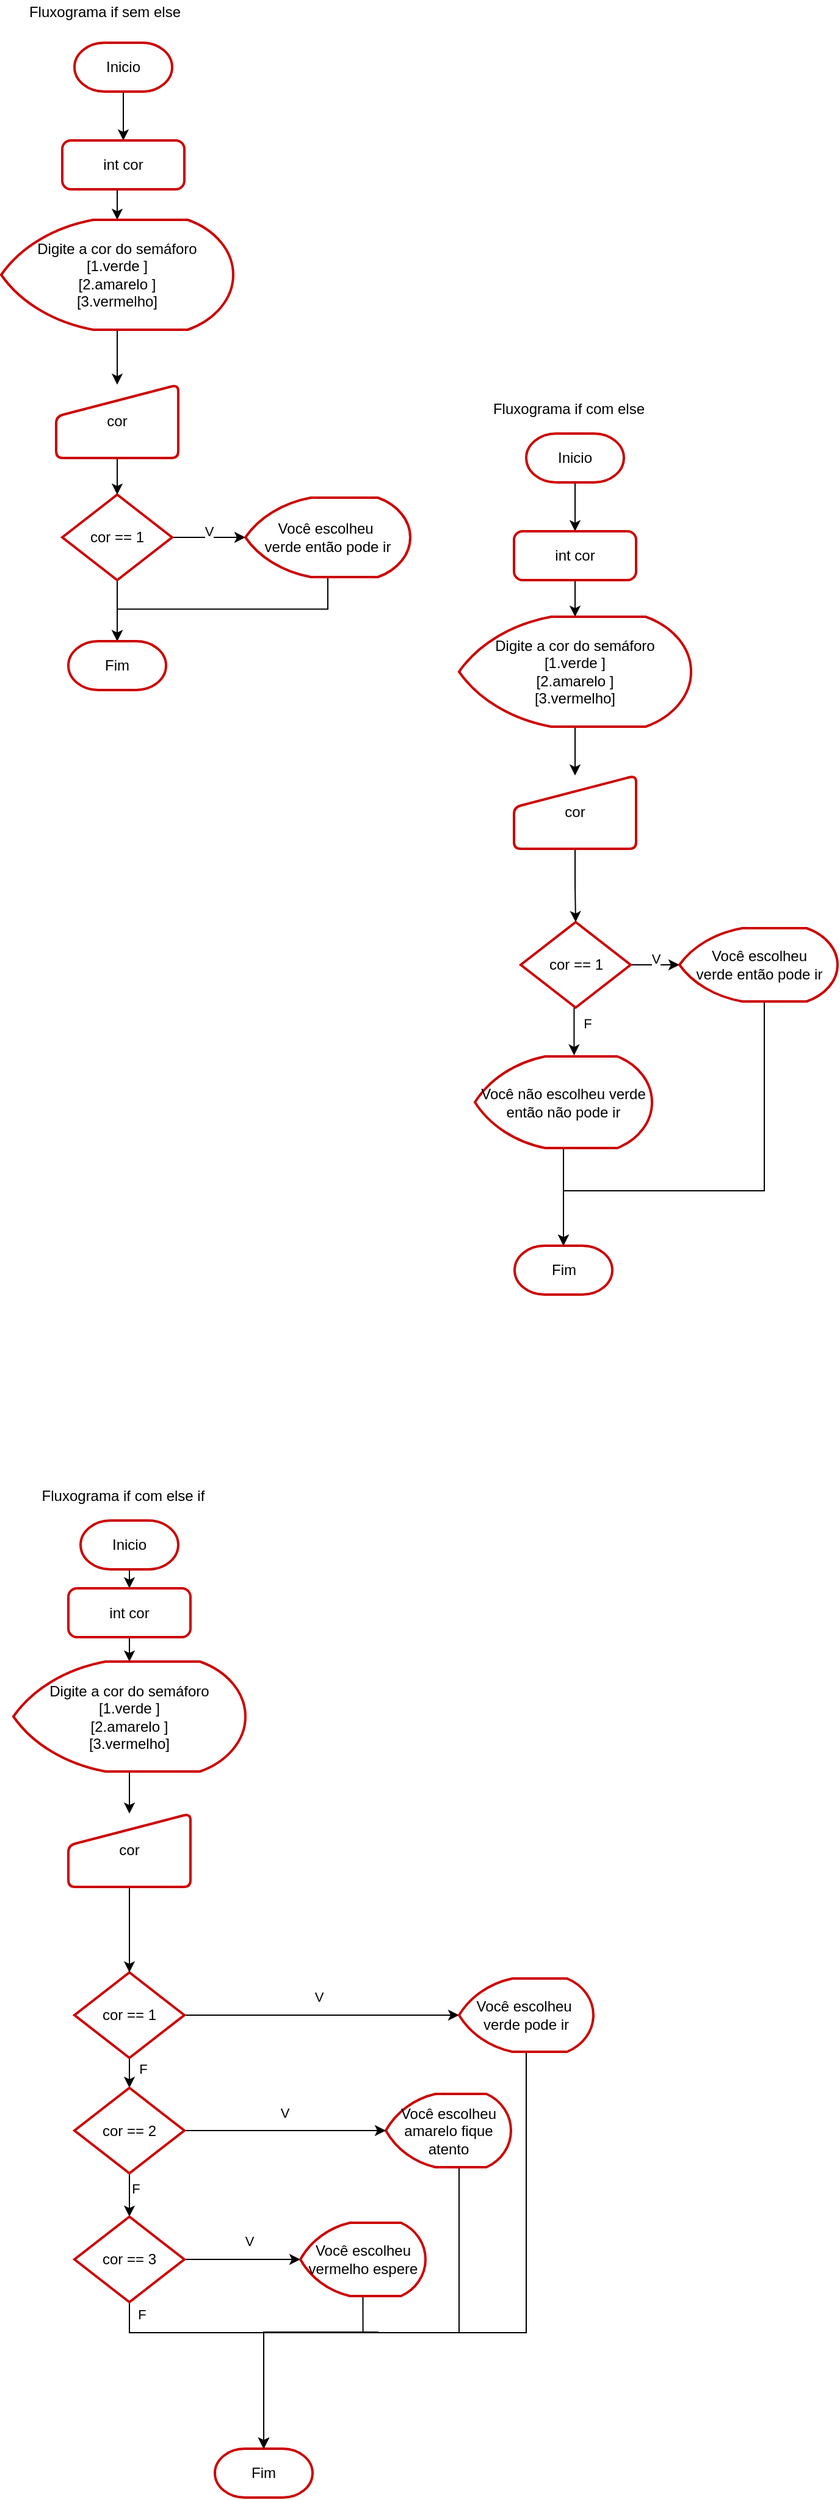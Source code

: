 <mxfile version="20.2.3" type="device"><diagram id="6Oxq-4OMvS7CCqNjqTSu" name="Página-1"><mxGraphModel dx="1052" dy="786" grid="1" gridSize="10" guides="1" tooltips="1" connect="1" arrows="1" fold="1" page="1" pageScale="1" pageWidth="827" pageHeight="1169" math="0" shadow="0"><root><mxCell id="0"/><mxCell id="1" parent="0"/><mxCell id="FoMrH34p4FBHEabqEV6g-11" style="edgeStyle=orthogonalEdgeStyle;rounded=0;orthogonalLoop=1;jettySize=auto;html=1;exitX=0.5;exitY=1;exitDx=0;exitDy=0;exitPerimeter=0;entryX=0.5;entryY=0;entryDx=0;entryDy=0;" edge="1" parent="1" source="FoMrH34p4FBHEabqEV6g-1" target="FoMrH34p4FBHEabqEV6g-5"><mxGeometry relative="1" as="geometry"/></mxCell><mxCell id="FoMrH34p4FBHEabqEV6g-1" value="&lt;font style=&quot;vertical-align: inherit;&quot;&gt;&lt;font style=&quot;vertical-align: inherit;&quot;&gt;Inicio&lt;/font&gt;&lt;/font&gt;" style="strokeWidth=2;html=1;shape=mxgraph.flowchart.terminator;whiteSpace=wrap;strokeColor=#CC0000;" vertex="1" parent="1"><mxGeometry x="185" y="50" width="80" height="40" as="geometry"/></mxCell><mxCell id="FoMrH34p4FBHEabqEV6g-2" value="&lt;font style=&quot;vertical-align: inherit;&quot;&gt;&lt;font style=&quot;vertical-align: inherit;&quot;&gt;Fluxograma if sem else&lt;/font&gt;&lt;/font&gt;" style="text;html=1;strokeColor=none;fillColor=none;align=center;verticalAlign=middle;whiteSpace=wrap;rounded=0;" vertex="1" parent="1"><mxGeometry x="135" y="15" width="150" height="20" as="geometry"/></mxCell><mxCell id="FoMrH34p4FBHEabqEV6g-12" style="edgeStyle=orthogonalEdgeStyle;rounded=0;orthogonalLoop=1;jettySize=auto;html=1;exitX=0.5;exitY=1;exitDx=0;exitDy=0;entryX=0.5;entryY=0;entryDx=0;entryDy=0;entryPerimeter=0;" edge="1" parent="1" source="FoMrH34p4FBHEabqEV6g-5" target="FoMrH34p4FBHEabqEV6g-6"><mxGeometry relative="1" as="geometry"/></mxCell><mxCell id="FoMrH34p4FBHEabqEV6g-5" value="&lt;font style=&quot;vertical-align: inherit;&quot;&gt;&lt;font style=&quot;vertical-align: inherit;&quot;&gt;int cor&lt;/font&gt;&lt;/font&gt;" style="rounded=1;whiteSpace=wrap;html=1;absoluteArcSize=1;arcSize=14;strokeWidth=2;strokeColor=#CC0000;" vertex="1" parent="1"><mxGeometry x="175" y="130" width="100" height="40" as="geometry"/></mxCell><mxCell id="FoMrH34p4FBHEabqEV6g-13" style="edgeStyle=orthogonalEdgeStyle;rounded=0;orthogonalLoop=1;jettySize=auto;html=1;exitX=0.5;exitY=1;exitDx=0;exitDy=0;exitPerimeter=0;entryX=0.5;entryY=0;entryDx=0;entryDy=0;" edge="1" parent="1" source="FoMrH34p4FBHEabqEV6g-6" target="FoMrH34p4FBHEabqEV6g-59"><mxGeometry relative="1" as="geometry"/></mxCell><mxCell id="FoMrH34p4FBHEabqEV6g-6" value="&lt;font style=&quot;vertical-align: inherit;&quot;&gt;&lt;font style=&quot;vertical-align: inherit;&quot;&gt;&lt;font style=&quot;vertical-align: inherit;&quot;&gt;&lt;font style=&quot;vertical-align: inherit;&quot;&gt;Digite a cor do semáforo&lt;br&gt;[1.verde ]&lt;br&gt;[2.amarelo ]&lt;br&gt;[3.vermelho]&lt;/font&gt;&lt;/font&gt;&lt;/font&gt;&lt;/font&gt;" style="strokeWidth=2;html=1;shape=mxgraph.flowchart.display;whiteSpace=wrap;strokeColor=#CC0000;" vertex="1" parent="1"><mxGeometry x="125" y="195" width="190" height="90" as="geometry"/></mxCell><mxCell id="FoMrH34p4FBHEabqEV6g-14" value="&lt;font style=&quot;vertical-align: inherit;&quot;&gt;&lt;font style=&quot;vertical-align: inherit;&quot;&gt;V&lt;/font&gt;&lt;/font&gt;" style="edgeStyle=orthogonalEdgeStyle;rounded=0;orthogonalLoop=1;jettySize=auto;html=1;exitX=1;exitY=0.5;exitDx=0;exitDy=0;exitPerimeter=0;entryX=0;entryY=0.5;entryDx=0;entryDy=0;entryPerimeter=0;" edge="1" parent="1" source="FoMrH34p4FBHEabqEV6g-7" target="FoMrH34p4FBHEabqEV6g-8"><mxGeometry y="5" relative="1" as="geometry"><mxPoint as="offset"/></mxGeometry></mxCell><mxCell id="FoMrH34p4FBHEabqEV6g-15" style="edgeStyle=orthogonalEdgeStyle;rounded=0;orthogonalLoop=1;jettySize=auto;html=1;exitX=0.5;exitY=1;exitDx=0;exitDy=0;exitPerimeter=0;" edge="1" parent="1" source="FoMrH34p4FBHEabqEV6g-7" target="FoMrH34p4FBHEabqEV6g-9"><mxGeometry relative="1" as="geometry"/></mxCell><mxCell id="FoMrH34p4FBHEabqEV6g-7" value="&lt;font style=&quot;vertical-align: inherit;&quot;&gt;&lt;font style=&quot;vertical-align: inherit;&quot;&gt;cor == 1&lt;/font&gt;&lt;/font&gt;" style="strokeWidth=2;html=1;shape=mxgraph.flowchart.decision;whiteSpace=wrap;strokeColor=#CC0000;" vertex="1" parent="1"><mxGeometry x="175" y="420" width="90" height="70" as="geometry"/></mxCell><mxCell id="FoMrH34p4FBHEabqEV6g-16" style="edgeStyle=orthogonalEdgeStyle;rounded=0;orthogonalLoop=1;jettySize=auto;html=1;exitX=0.5;exitY=1;exitDx=0;exitDy=0;exitPerimeter=0;entryX=0.5;entryY=0;entryDx=0;entryDy=0;entryPerimeter=0;" edge="1" parent="1" source="FoMrH34p4FBHEabqEV6g-8" target="FoMrH34p4FBHEabqEV6g-9"><mxGeometry relative="1" as="geometry"/></mxCell><mxCell id="FoMrH34p4FBHEabqEV6g-8" value="&lt;font style=&quot;vertical-align: inherit;&quot;&gt;&lt;font style=&quot;vertical-align: inherit;&quot;&gt;Você escolheu&amp;nbsp;&lt;br&gt;verde então pode ir&lt;/font&gt;&lt;/font&gt;" style="strokeWidth=2;html=1;shape=mxgraph.flowchart.display;whiteSpace=wrap;strokeColor=#CC0000;" vertex="1" parent="1"><mxGeometry x="325" y="422.5" width="135" height="65" as="geometry"/></mxCell><mxCell id="FoMrH34p4FBHEabqEV6g-9" value="&lt;font style=&quot;vertical-align: inherit;&quot;&gt;&lt;font style=&quot;vertical-align: inherit;&quot;&gt;&lt;font style=&quot;vertical-align: inherit;&quot;&gt;&lt;font style=&quot;vertical-align: inherit;&quot;&gt;Fim&lt;/font&gt;&lt;/font&gt;&lt;/font&gt;&lt;/font&gt;" style="strokeWidth=2;html=1;shape=mxgraph.flowchart.terminator;whiteSpace=wrap;strokeColor=#CC0000;" vertex="1" parent="1"><mxGeometry x="180" y="540" width="80" height="40" as="geometry"/></mxCell><mxCell id="FoMrH34p4FBHEabqEV6g-17" style="edgeStyle=orthogonalEdgeStyle;rounded=0;orthogonalLoop=1;jettySize=auto;html=1;exitX=0.5;exitY=1;exitDx=0;exitDy=0;exitPerimeter=0;entryX=0.5;entryY=0;entryDx=0;entryDy=0;" edge="1" source="FoMrH34p4FBHEabqEV6g-18" target="FoMrH34p4FBHEabqEV6g-21" parent="1"><mxGeometry relative="1" as="geometry"/></mxCell><mxCell id="FoMrH34p4FBHEabqEV6g-18" value="&lt;font style=&quot;vertical-align: inherit;&quot;&gt;&lt;font style=&quot;vertical-align: inherit;&quot;&gt;Inicio&lt;/font&gt;&lt;/font&gt;" style="strokeWidth=2;html=1;shape=mxgraph.flowchart.terminator;whiteSpace=wrap;strokeColor=#CC0000;" vertex="1" parent="1"><mxGeometry x="555" y="370" width="80" height="40" as="geometry"/></mxCell><mxCell id="FoMrH34p4FBHEabqEV6g-19" value="&lt;font style=&quot;vertical-align: inherit;&quot;&gt;&lt;font style=&quot;vertical-align: inherit;&quot;&gt;&lt;font style=&quot;vertical-align: inherit;&quot;&gt;&lt;font style=&quot;vertical-align: inherit;&quot;&gt;Fluxograma if com else&lt;/font&gt;&lt;/font&gt;&lt;/font&gt;&lt;/font&gt;" style="text;html=1;strokeColor=none;fillColor=none;align=center;verticalAlign=middle;whiteSpace=wrap;rounded=0;" vertex="1" parent="1"><mxGeometry x="515" y="340" width="150" height="20" as="geometry"/></mxCell><mxCell id="FoMrH34p4FBHEabqEV6g-20" style="edgeStyle=orthogonalEdgeStyle;rounded=0;orthogonalLoop=1;jettySize=auto;html=1;exitX=0.5;exitY=1;exitDx=0;exitDy=0;entryX=0.5;entryY=0;entryDx=0;entryDy=0;entryPerimeter=0;" edge="1" source="FoMrH34p4FBHEabqEV6g-21" target="FoMrH34p4FBHEabqEV6g-23" parent="1"><mxGeometry relative="1" as="geometry"/></mxCell><mxCell id="FoMrH34p4FBHEabqEV6g-21" value="&lt;font style=&quot;vertical-align: inherit;&quot;&gt;&lt;font style=&quot;vertical-align: inherit;&quot;&gt;int cor&lt;/font&gt;&lt;/font&gt;" style="rounded=1;whiteSpace=wrap;html=1;absoluteArcSize=1;arcSize=14;strokeWidth=2;strokeColor=#CC0000;" vertex="1" parent="1"><mxGeometry x="545" y="450" width="100" height="40" as="geometry"/></mxCell><mxCell id="FoMrH34p4FBHEabqEV6g-70" style="edgeStyle=orthogonalEdgeStyle;rounded=0;orthogonalLoop=1;jettySize=auto;html=1;exitX=0.5;exitY=1;exitDx=0;exitDy=0;exitPerimeter=0;" edge="1" parent="1" source="FoMrH34p4FBHEabqEV6g-23" target="FoMrH34p4FBHEabqEV6g-69"><mxGeometry relative="1" as="geometry"/></mxCell><mxCell id="FoMrH34p4FBHEabqEV6g-23" value="&lt;font style=&quot;vertical-align: inherit;&quot;&gt;&lt;font style=&quot;vertical-align: inherit;&quot;&gt;&lt;font style=&quot;vertical-align: inherit;&quot;&gt;&lt;font style=&quot;vertical-align: inherit;&quot;&gt;Digite a cor do semáforo&lt;br&gt;[1.verde ]&lt;br&gt;[2.amarelo ]&lt;br&gt;[3.vermelho]&lt;/font&gt;&lt;/font&gt;&lt;/font&gt;&lt;/font&gt;" style="strokeWidth=2;html=1;shape=mxgraph.flowchart.display;whiteSpace=wrap;strokeColor=#CC0000;" vertex="1" parent="1"><mxGeometry x="500" y="520" width="190" height="90" as="geometry"/></mxCell><mxCell id="FoMrH34p4FBHEabqEV6g-24" value="&lt;font style=&quot;vertical-align: inherit;&quot;&gt;&lt;font style=&quot;vertical-align: inherit;&quot;&gt;V&lt;/font&gt;&lt;/font&gt;" style="edgeStyle=orthogonalEdgeStyle;rounded=0;orthogonalLoop=1;jettySize=auto;html=1;exitX=1;exitY=0.5;exitDx=0;exitDy=0;exitPerimeter=0;entryX=0;entryY=0.5;entryDx=0;entryDy=0;entryPerimeter=0;" edge="1" source="FoMrH34p4FBHEabqEV6g-26" target="FoMrH34p4FBHEabqEV6g-28" parent="1"><mxGeometry y="5" relative="1" as="geometry"><mxPoint as="offset"/></mxGeometry></mxCell><mxCell id="FoMrH34p4FBHEabqEV6g-31" value="&lt;font style=&quot;vertical-align: inherit;&quot;&gt;&lt;font style=&quot;vertical-align: inherit;&quot;&gt;F&lt;/font&gt;&lt;/font&gt;" style="edgeStyle=orthogonalEdgeStyle;rounded=0;orthogonalLoop=1;jettySize=auto;html=1;exitX=0.5;exitY=1;exitDx=0;exitDy=0;exitPerimeter=0;entryX=0.56;entryY=-0.011;entryDx=0;entryDy=0;entryPerimeter=0;" edge="1" parent="1" source="FoMrH34p4FBHEabqEV6g-26" target="FoMrH34p4FBHEabqEV6g-30"><mxGeometry x="-0.313" y="11" relative="1" as="geometry"><mxPoint as="offset"/></mxGeometry></mxCell><mxCell id="FoMrH34p4FBHEabqEV6g-26" value="&lt;font style=&quot;vertical-align: inherit;&quot;&gt;&lt;font style=&quot;vertical-align: inherit;&quot;&gt;cor == 1&lt;/font&gt;&lt;/font&gt;" style="strokeWidth=2;html=1;shape=mxgraph.flowchart.decision;whiteSpace=wrap;strokeColor=#CC0000;" vertex="1" parent="1"><mxGeometry x="550.5" y="770" width="90" height="70" as="geometry"/></mxCell><mxCell id="FoMrH34p4FBHEabqEV6g-33" style="edgeStyle=orthogonalEdgeStyle;rounded=0;orthogonalLoop=1;jettySize=auto;html=1;exitX=0.5;exitY=1;exitDx=0;exitDy=0;exitPerimeter=0;entryX=0.5;entryY=0;entryDx=0;entryDy=0;entryPerimeter=0;" edge="1" parent="1" source="FoMrH34p4FBHEabqEV6g-28" target="FoMrH34p4FBHEabqEV6g-29"><mxGeometry relative="1" as="geometry"><Array as="points"><mxPoint x="750" y="835"/><mxPoint x="750" y="990"/><mxPoint x="585" y="990"/></Array></mxGeometry></mxCell><mxCell id="FoMrH34p4FBHEabqEV6g-28" value="&lt;font style=&quot;vertical-align: inherit;&quot;&gt;&lt;font style=&quot;vertical-align: inherit;&quot;&gt;Você escolheu&lt;br&gt;verde então pode ir&lt;/font&gt;&lt;/font&gt;" style="strokeWidth=2;html=1;shape=mxgraph.flowchart.display;whiteSpace=wrap;strokeColor=#CC0000;" vertex="1" parent="1"><mxGeometry x="680.5" y="775" width="129.5" height="60" as="geometry"/></mxCell><mxCell id="FoMrH34p4FBHEabqEV6g-29" value="&lt;font style=&quot;vertical-align: inherit;&quot;&gt;&lt;font style=&quot;vertical-align: inherit;&quot;&gt;&lt;font style=&quot;vertical-align: inherit;&quot;&gt;&lt;font style=&quot;vertical-align: inherit;&quot;&gt;Fim&lt;/font&gt;&lt;/font&gt;&lt;/font&gt;&lt;/font&gt;" style="strokeWidth=2;html=1;shape=mxgraph.flowchart.terminator;whiteSpace=wrap;strokeColor=#CC0000;" vertex="1" parent="1"><mxGeometry x="545.5" y="1035" width="80" height="40" as="geometry"/></mxCell><mxCell id="FoMrH34p4FBHEabqEV6g-32" style="edgeStyle=orthogonalEdgeStyle;rounded=0;orthogonalLoop=1;jettySize=auto;html=1;exitX=0.5;exitY=1;exitDx=0;exitDy=0;exitPerimeter=0;entryX=0.5;entryY=0;entryDx=0;entryDy=0;entryPerimeter=0;" edge="1" parent="1" source="FoMrH34p4FBHEabqEV6g-30" target="FoMrH34p4FBHEabqEV6g-29"><mxGeometry relative="1" as="geometry"/></mxCell><mxCell id="FoMrH34p4FBHEabqEV6g-30" value="&lt;font style=&quot;vertical-align: inherit;&quot;&gt;&lt;font style=&quot;vertical-align: inherit;&quot;&gt;Você não escolheu verde então não pode ir&lt;/font&gt;&lt;/font&gt;" style="strokeWidth=2;html=1;shape=mxgraph.flowchart.display;whiteSpace=wrap;strokeColor=#CC0000;" vertex="1" parent="1"><mxGeometry x="513" y="880" width="145" height="75" as="geometry"/></mxCell><mxCell id="FoMrH34p4FBHEabqEV6g-34" style="edgeStyle=orthogonalEdgeStyle;rounded=0;orthogonalLoop=1;jettySize=auto;html=1;exitX=0.5;exitY=1;exitDx=0;exitDy=0;exitPerimeter=0;entryX=0.5;entryY=0;entryDx=0;entryDy=0;" edge="1" source="FoMrH34p4FBHEabqEV6g-35" target="FoMrH34p4FBHEabqEV6g-38" parent="1"><mxGeometry relative="1" as="geometry"/></mxCell><mxCell id="FoMrH34p4FBHEabqEV6g-35" value="&lt;font style=&quot;vertical-align: inherit;&quot;&gt;&lt;font style=&quot;vertical-align: inherit;&quot;&gt;Inicio&lt;/font&gt;&lt;/font&gt;" style="strokeWidth=2;html=1;shape=mxgraph.flowchart.terminator;whiteSpace=wrap;strokeColor=#CC0000;" vertex="1" parent="1"><mxGeometry x="190" y="1260" width="80" height="40" as="geometry"/></mxCell><mxCell id="FoMrH34p4FBHEabqEV6g-36" value="&lt;font style=&quot;vertical-align: inherit;&quot;&gt;&lt;font style=&quot;vertical-align: inherit;&quot;&gt;&lt;font style=&quot;vertical-align: inherit;&quot;&gt;&lt;font style=&quot;vertical-align: inherit;&quot;&gt;Fluxograma if com else if&lt;/font&gt;&lt;/font&gt;&lt;/font&gt;&lt;/font&gt;" style="text;html=1;strokeColor=none;fillColor=none;align=center;verticalAlign=middle;whiteSpace=wrap;rounded=0;" vertex="1" parent="1"><mxGeometry x="150" y="1230" width="150" height="20" as="geometry"/></mxCell><mxCell id="FoMrH34p4FBHEabqEV6g-37" style="edgeStyle=orthogonalEdgeStyle;rounded=0;orthogonalLoop=1;jettySize=auto;html=1;exitX=0.5;exitY=1;exitDx=0;exitDy=0;entryX=0.5;entryY=0;entryDx=0;entryDy=0;entryPerimeter=0;" edge="1" source="FoMrH34p4FBHEabqEV6g-38" target="FoMrH34p4FBHEabqEV6g-40" parent="1"><mxGeometry relative="1" as="geometry"/></mxCell><mxCell id="FoMrH34p4FBHEabqEV6g-38" value="&lt;font style=&quot;vertical-align: inherit;&quot;&gt;&lt;font style=&quot;vertical-align: inherit;&quot;&gt;int cor&lt;/font&gt;&lt;/font&gt;" style="rounded=1;whiteSpace=wrap;html=1;absoluteArcSize=1;arcSize=14;strokeWidth=2;strokeColor=#CC0000;" vertex="1" parent="1"><mxGeometry x="180" y="1315.5" width="100" height="40" as="geometry"/></mxCell><mxCell id="FoMrH34p4FBHEabqEV6g-73" style="edgeStyle=orthogonalEdgeStyle;rounded=0;orthogonalLoop=1;jettySize=auto;html=1;exitX=0.5;exitY=1;exitDx=0;exitDy=0;exitPerimeter=0;" edge="1" parent="1" source="FoMrH34p4FBHEabqEV6g-40" target="FoMrH34p4FBHEabqEV6g-72"><mxGeometry relative="1" as="geometry"/></mxCell><mxCell id="FoMrH34p4FBHEabqEV6g-40" value="&lt;font style=&quot;vertical-align: inherit;&quot;&gt;&lt;font style=&quot;vertical-align: inherit;&quot;&gt;&lt;font style=&quot;vertical-align: inherit;&quot;&gt;&lt;font style=&quot;vertical-align: inherit;&quot;&gt;Digite a cor do semáforo&lt;br&gt;[1.verde ]&lt;br&gt;[2.amarelo ]&lt;br&gt;[3.vermelho]&lt;/font&gt;&lt;/font&gt;&lt;/font&gt;&lt;/font&gt;" style="strokeWidth=2;html=1;shape=mxgraph.flowchart.display;whiteSpace=wrap;strokeColor=#CC0000;" vertex="1" parent="1"><mxGeometry x="135" y="1375.5" width="190" height="90" as="geometry"/></mxCell><mxCell id="FoMrH34p4FBHEabqEV6g-41" value="&lt;font style=&quot;vertical-align: inherit;&quot;&gt;&lt;font style=&quot;vertical-align: inherit;&quot;&gt;V&lt;/font&gt;&lt;/font&gt;" style="edgeStyle=orthogonalEdgeStyle;rounded=0;orthogonalLoop=1;jettySize=auto;html=1;exitX=1;exitY=0.5;exitDx=0;exitDy=0;exitPerimeter=0;entryX=0;entryY=0.5;entryDx=0;entryDy=0;entryPerimeter=0;" edge="1" source="FoMrH34p4FBHEabqEV6g-43" target="FoMrH34p4FBHEabqEV6g-45" parent="1"><mxGeometry x="-0.022" y="15" relative="1" as="geometry"><mxPoint as="offset"/></mxGeometry></mxCell><mxCell id="FoMrH34p4FBHEabqEV6g-42" value="&lt;font style=&quot;vertical-align: inherit;&quot;&gt;&lt;font style=&quot;vertical-align: inherit;&quot;&gt;F&lt;/font&gt;&lt;/font&gt;" style="edgeStyle=orthogonalEdgeStyle;rounded=0;orthogonalLoop=1;jettySize=auto;html=1;exitX=0.5;exitY=1;exitDx=0;exitDy=0;exitPerimeter=0;entryX=0.5;entryY=0;entryDx=0;entryDy=0;entryPerimeter=0;" edge="1" source="FoMrH34p4FBHEabqEV6g-43" target="FoMrH34p4FBHEabqEV6g-49" parent="1"><mxGeometry x="-0.313" y="11" relative="1" as="geometry"><mxPoint x="205" y="1750" as="targetPoint"/><mxPoint as="offset"/></mxGeometry></mxCell><mxCell id="FoMrH34p4FBHEabqEV6g-43" value="&lt;font style=&quot;vertical-align: inherit;&quot;&gt;&lt;font style=&quot;vertical-align: inherit;&quot;&gt;cor == 1&lt;/font&gt;&lt;/font&gt;" style="strokeWidth=2;html=1;shape=mxgraph.flowchart.decision;whiteSpace=wrap;strokeColor=#CC0000;" vertex="1" parent="1"><mxGeometry x="185" y="1630" width="90" height="70" as="geometry"/></mxCell><mxCell id="FoMrH34p4FBHEabqEV6g-44" style="edgeStyle=orthogonalEdgeStyle;rounded=0;orthogonalLoop=1;jettySize=auto;html=1;exitX=0.5;exitY=1;exitDx=0;exitDy=0;exitPerimeter=0;entryX=0.5;entryY=0;entryDx=0;entryDy=0;entryPerimeter=0;" edge="1" source="FoMrH34p4FBHEabqEV6g-45" target="FoMrH34p4FBHEabqEV6g-46" parent="1"><mxGeometry relative="1" as="geometry"><Array as="points"><mxPoint x="555" y="1925"/><mxPoint x="340" y="1925"/></Array></mxGeometry></mxCell><mxCell id="FoMrH34p4FBHEabqEV6g-45" value="&lt;font style=&quot;vertical-align: inherit;&quot;&gt;&lt;font style=&quot;vertical-align: inherit;&quot;&gt;Você escolheu&amp;nbsp; verde pode ir&lt;/font&gt;&lt;/font&gt;" style="strokeWidth=2;html=1;shape=mxgraph.flowchart.display;whiteSpace=wrap;strokeColor=#CC0000;" vertex="1" parent="1"><mxGeometry x="500" y="1635" width="110" height="60" as="geometry"/></mxCell><mxCell id="FoMrH34p4FBHEabqEV6g-46" value="&lt;font style=&quot;vertical-align: inherit;&quot;&gt;&lt;font style=&quot;vertical-align: inherit;&quot;&gt;&lt;font style=&quot;vertical-align: inherit;&quot;&gt;&lt;font style=&quot;vertical-align: inherit;&quot;&gt;Fim&lt;/font&gt;&lt;/font&gt;&lt;/font&gt;&lt;/font&gt;" style="strokeWidth=2;html=1;shape=mxgraph.flowchart.terminator;whiteSpace=wrap;strokeColor=#CC0000;" vertex="1" parent="1"><mxGeometry x="300" y="2020" width="80" height="40" as="geometry"/></mxCell><mxCell id="FoMrH34p4FBHEabqEV6g-47" style="edgeStyle=orthogonalEdgeStyle;rounded=0;orthogonalLoop=1;jettySize=auto;html=1;exitX=0.5;exitY=1;exitDx=0;exitDy=0;exitPerimeter=0;entryX=0.5;entryY=0;entryDx=0;entryDy=0;entryPerimeter=0;" edge="1" source="FoMrH34p4FBHEabqEV6g-48" target="FoMrH34p4FBHEabqEV6g-46" parent="1"><mxGeometry relative="1" as="geometry"><Array as="points"><mxPoint x="500" y="1790"/><mxPoint x="500" y="1925"/><mxPoint x="340" y="1925"/></Array></mxGeometry></mxCell><mxCell id="FoMrH34p4FBHEabqEV6g-48" value="&lt;font style=&quot;vertical-align: inherit;&quot;&gt;&lt;font style=&quot;vertical-align: inherit;&quot;&gt;Você escolheu amarelo fique atento&lt;/font&gt;&lt;/font&gt;" style="strokeWidth=2;html=1;shape=mxgraph.flowchart.display;whiteSpace=wrap;strokeColor=#CC0000;" vertex="1" parent="1"><mxGeometry x="440" y="1729.5" width="102.5" height="60" as="geometry"/></mxCell><mxCell id="FoMrH34p4FBHEabqEV6g-52" value="F" style="edgeStyle=orthogonalEdgeStyle;rounded=0;orthogonalLoop=1;jettySize=auto;html=1;exitX=0.5;exitY=1;exitDx=0;exitDy=0;exitPerimeter=0;entryX=0.5;entryY=0;entryDx=0;entryDy=0;entryPerimeter=0;" edge="1" parent="1" source="FoMrH34p4FBHEabqEV6g-49" target="FoMrH34p4FBHEabqEV6g-50"><mxGeometry x="-0.333" y="5" relative="1" as="geometry"><mxPoint as="offset"/></mxGeometry></mxCell><mxCell id="FoMrH34p4FBHEabqEV6g-53" value="V" style="edgeStyle=orthogonalEdgeStyle;rounded=0;orthogonalLoop=1;jettySize=auto;html=1;exitX=1;exitY=0.5;exitDx=0;exitDy=0;exitPerimeter=0;entryX=0;entryY=0.5;entryDx=0;entryDy=0;entryPerimeter=0;" edge="1" parent="1" source="FoMrH34p4FBHEabqEV6g-49" target="FoMrH34p4FBHEabqEV6g-48"><mxGeometry x="-0.015" y="15" relative="1" as="geometry"><mxPoint as="offset"/></mxGeometry></mxCell><mxCell id="FoMrH34p4FBHEabqEV6g-49" value="&lt;font style=&quot;vertical-align: inherit;&quot;&gt;&lt;font style=&quot;vertical-align: inherit;&quot;&gt;cor == 2&lt;/font&gt;&lt;/font&gt;" style="strokeWidth=2;html=1;shape=mxgraph.flowchart.decision;whiteSpace=wrap;strokeColor=#CC0000;" vertex="1" parent="1"><mxGeometry x="185" y="1724.5" width="90" height="70" as="geometry"/></mxCell><mxCell id="FoMrH34p4FBHEabqEV6g-55" value="V" style="edgeStyle=orthogonalEdgeStyle;rounded=0;orthogonalLoop=1;jettySize=auto;html=1;exitX=1;exitY=0.5;exitDx=0;exitDy=0;exitPerimeter=0;" edge="1" parent="1" source="FoMrH34p4FBHEabqEV6g-50" target="FoMrH34p4FBHEabqEV6g-54"><mxGeometry x="0.116" y="15" relative="1" as="geometry"><mxPoint as="offset"/></mxGeometry></mxCell><mxCell id="FoMrH34p4FBHEabqEV6g-57" value="F" style="edgeStyle=orthogonalEdgeStyle;rounded=0;orthogonalLoop=1;jettySize=auto;html=1;exitX=0.5;exitY=1;exitDx=0;exitDy=0;exitPerimeter=0;entryX=0.5;entryY=0;entryDx=0;entryDy=0;entryPerimeter=0;" edge="1" parent="1" source="FoMrH34p4FBHEabqEV6g-50" target="FoMrH34p4FBHEabqEV6g-46"><mxGeometry x="-0.913" y="10" relative="1" as="geometry"><Array as="points"><mxPoint x="230" y="1925"/><mxPoint x="340" y="1925"/></Array><mxPoint as="offset"/></mxGeometry></mxCell><mxCell id="FoMrH34p4FBHEabqEV6g-50" value="&lt;font style=&quot;vertical-align: inherit;&quot;&gt;&lt;font style=&quot;vertical-align: inherit;&quot;&gt;cor == 3&lt;/font&gt;&lt;/font&gt;" style="strokeWidth=2;html=1;shape=mxgraph.flowchart.decision;whiteSpace=wrap;strokeColor=#CC0000;" vertex="1" parent="1"><mxGeometry x="185" y="1830" width="90" height="70" as="geometry"/></mxCell><mxCell id="FoMrH34p4FBHEabqEV6g-56" style="edgeStyle=orthogonalEdgeStyle;rounded=0;orthogonalLoop=1;jettySize=auto;html=1;exitX=0.5;exitY=1;exitDx=0;exitDy=0;exitPerimeter=0;entryX=0.5;entryY=0;entryDx=0;entryDy=0;entryPerimeter=0;" edge="1" parent="1" source="FoMrH34p4FBHEabqEV6g-54" target="FoMrH34p4FBHEabqEV6g-46"><mxGeometry relative="1" as="geometry"><Array as="points"><mxPoint x="434" y="1924.5"/><mxPoint x="310" y="1924.5"/></Array></mxGeometry></mxCell><mxCell id="FoMrH34p4FBHEabqEV6g-54" value="&lt;font style=&quot;vertical-align: inherit;&quot;&gt;&lt;font style=&quot;vertical-align: inherit;&quot;&gt;Você escolheu vermelho espere&lt;/font&gt;&lt;/font&gt;" style="strokeWidth=2;html=1;shape=mxgraph.flowchart.display;whiteSpace=wrap;strokeColor=#CC0000;" vertex="1" parent="1"><mxGeometry x="370" y="1835" width="102.5" height="60" as="geometry"/></mxCell><mxCell id="FoMrH34p4FBHEabqEV6g-68" style="edgeStyle=orthogonalEdgeStyle;rounded=0;orthogonalLoop=1;jettySize=auto;html=1;exitX=0.5;exitY=1;exitDx=0;exitDy=0;entryX=0.5;entryY=0;entryDx=0;entryDy=0;entryPerimeter=0;" edge="1" parent="1" source="FoMrH34p4FBHEabqEV6g-59" target="FoMrH34p4FBHEabqEV6g-7"><mxGeometry relative="1" as="geometry"/></mxCell><mxCell id="FoMrH34p4FBHEabqEV6g-59" value="cor" style="html=1;strokeWidth=2;shape=manualInput;whiteSpace=wrap;rounded=1;size=26;arcSize=11;strokeColor=#CC0000;" vertex="1" parent="1"><mxGeometry x="170" y="330" width="100" height="60" as="geometry"/></mxCell><mxCell id="FoMrH34p4FBHEabqEV6g-71" value="" style="edgeStyle=orthogonalEdgeStyle;rounded=0;orthogonalLoop=1;jettySize=auto;html=1;" edge="1" parent="1" source="FoMrH34p4FBHEabqEV6g-69" target="FoMrH34p4FBHEabqEV6g-26"><mxGeometry relative="1" as="geometry"/></mxCell><mxCell id="FoMrH34p4FBHEabqEV6g-69" value="cor" style="html=1;strokeWidth=2;shape=manualInput;whiteSpace=wrap;rounded=1;size=26;arcSize=11;strokeColor=#CC0000;" vertex="1" parent="1"><mxGeometry x="545" y="650" width="100" height="60" as="geometry"/></mxCell><mxCell id="FoMrH34p4FBHEabqEV6g-74" style="edgeStyle=orthogonalEdgeStyle;rounded=0;orthogonalLoop=1;jettySize=auto;html=1;exitX=0.5;exitY=1;exitDx=0;exitDy=0;entryX=0.5;entryY=0;entryDx=0;entryDy=0;entryPerimeter=0;" edge="1" parent="1" source="FoMrH34p4FBHEabqEV6g-72" target="FoMrH34p4FBHEabqEV6g-43"><mxGeometry relative="1" as="geometry"/></mxCell><mxCell id="FoMrH34p4FBHEabqEV6g-72" value="cor" style="html=1;strokeWidth=2;shape=manualInput;whiteSpace=wrap;rounded=1;size=26;arcSize=11;strokeColor=#CC0000;" vertex="1" parent="1"><mxGeometry x="180" y="1500" width="100" height="60" as="geometry"/></mxCell></root></mxGraphModel></diagram></mxfile>
